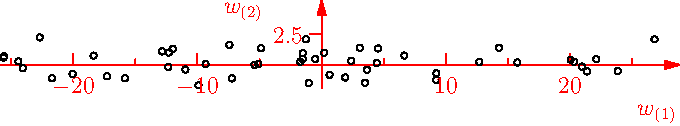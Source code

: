 import graph;
import plain;
import stats;
size(12cm);
//defaultpen(fontsize(22));
int n = 50;
srand(3);
real[] xs = new real[n], ys = new real[n];
real th = pi/12;
pair f(real t) { return (t,0)*expi(th); }
pair w1 = (.3762,.9265), w2 = (-.9265,.3762);
for (int i = 0; i < n; ++i) {
  real x = unitrand()*20-10;
  real xp = x + Gaussrand(), yp = 2.54*x+Gaussrand();
  pair p = (xp,yp);
  p = (dot(p,w1),dot(p,w2));
  xs[i] = p.x;
  ys[i] = p.y;
  draw(Circle(p,.25),black);
}
real xm = mean(xs), ym = mean(ys), xv = variance(xs), yv = variance(ys), cov=0;
for (int i = 0; i < n; ++i) cov += (xs[i]-xm)*(ys[i]-ym);
cov /= n;
write((string)(xv)+","+(string)(cov)+";"+(string)(cov)+","+(string)(yv));


xaxis('$w_{(1)}$',red,EndArrow,ticks=LeftTicks(OmitTick(0)));
yaxis('$w_{(2)}$',ymax=max(ys)+3,red,EndArrow,ticks=LeftTicks(OmitTick(0)),autorotate=false);

